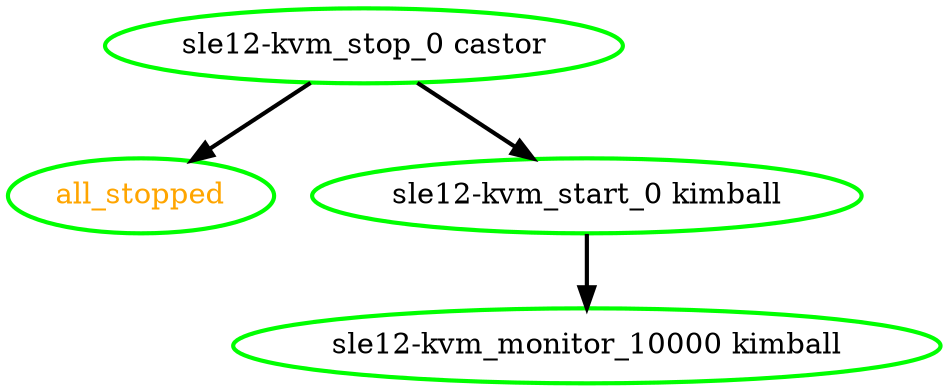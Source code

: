 digraph "g" {
"all_stopped" [ style=bold color="green" fontcolor="orange"]
"sle12-kvm_monitor_10000 kimball" [ style=bold color="green" fontcolor="black"]
"sle12-kvm_start_0 kimball" -> "sle12-kvm_monitor_10000 kimball" [ style = bold]
"sle12-kvm_start_0 kimball" [ style=bold color="green" fontcolor="black"]
"sle12-kvm_stop_0 castor" -> "all_stopped" [ style = bold]
"sle12-kvm_stop_0 castor" -> "sle12-kvm_start_0 kimball" [ style = bold]
"sle12-kvm_stop_0 castor" [ style=bold color="green" fontcolor="black"]
}
